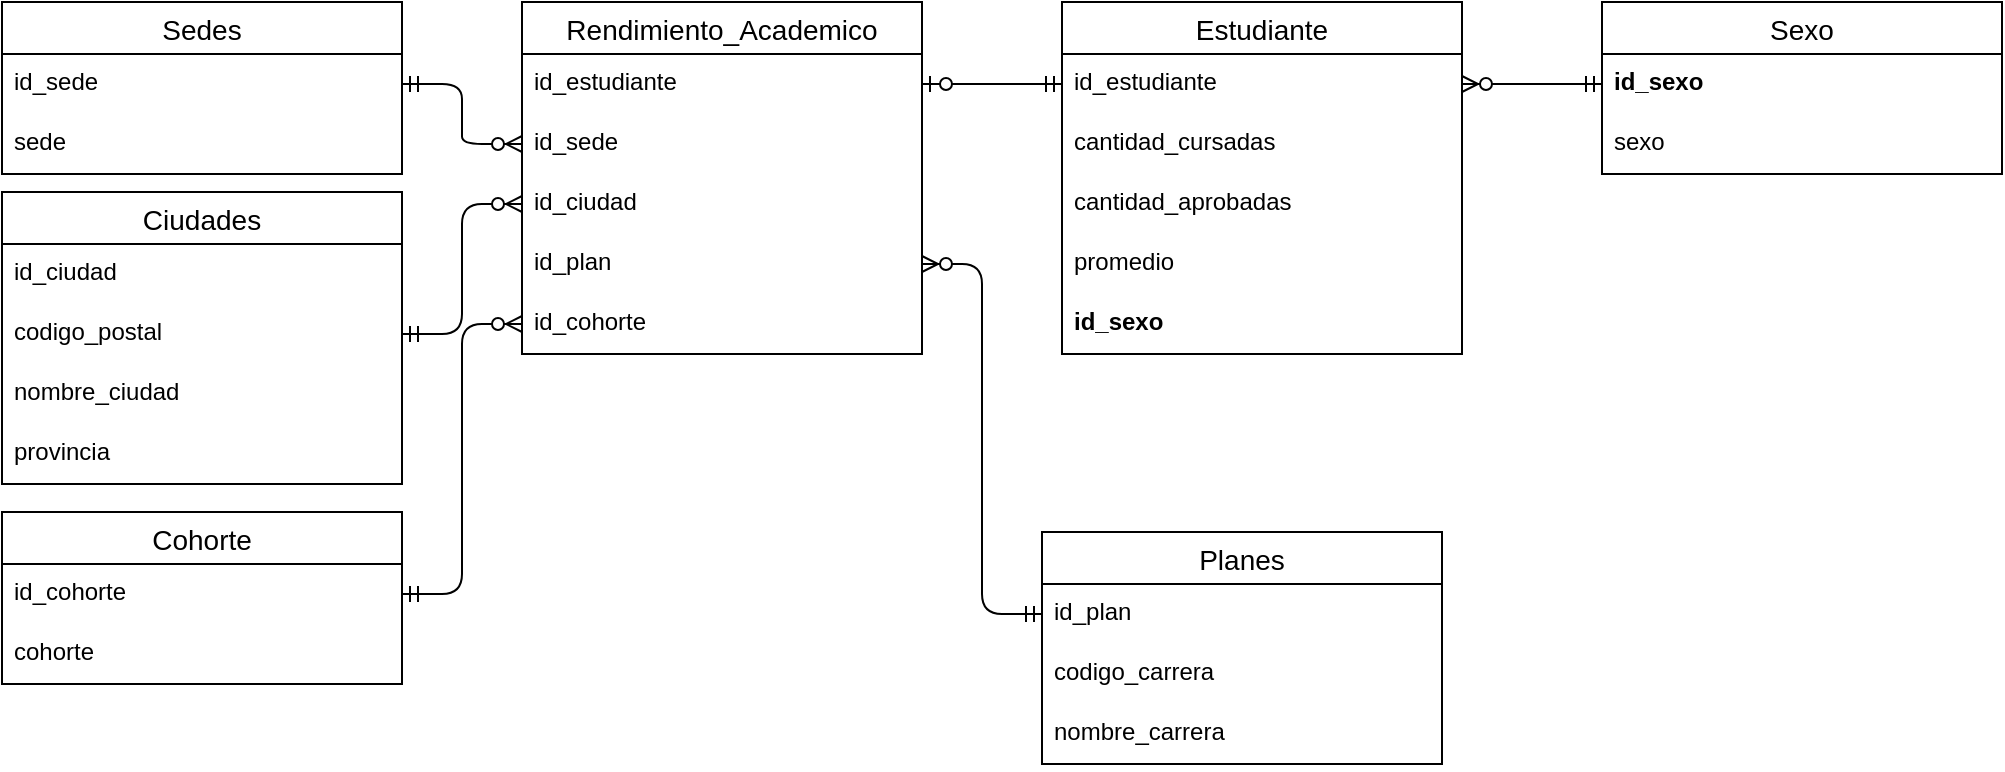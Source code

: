 <mxfile version="14.6.13" type="device"><diagram id="qwOob_VBD-5ZM6bWSNNE" name="Page-1"><mxGraphModel dx="1052" dy="504" grid="1" gridSize="10" guides="1" tooltips="1" connect="1" arrows="1" fold="1" page="1" pageScale="1" pageWidth="850" pageHeight="1100" math="0" shadow="0"><root><mxCell id="0"/><mxCell id="1" parent="0"/><mxCell id="sg59zcdy1zqv-no-iNmx-1" value="Rendimiento_Academico" style="swimlane;fontStyle=0;childLayout=stackLayout;horizontal=1;startSize=26;horizontalStack=0;resizeParent=1;resizeParentMax=0;resizeLast=0;collapsible=1;marginBottom=0;align=center;fontSize=14;" vertex="1" parent="1"><mxGeometry x="280" y="95" width="200" height="176" as="geometry"/></mxCell><mxCell id="sg59zcdy1zqv-no-iNmx-2" value="id_estudiante" style="text;strokeColor=none;fillColor=none;spacingLeft=4;spacingRight=4;overflow=hidden;rotatable=0;points=[[0,0.5],[1,0.5]];portConstraint=eastwest;fontSize=12;" vertex="1" parent="sg59zcdy1zqv-no-iNmx-1"><mxGeometry y="26" width="200" height="30" as="geometry"/></mxCell><mxCell id="sg59zcdy1zqv-no-iNmx-4" value="id_sede" style="text;strokeColor=none;fillColor=none;spacingLeft=4;spacingRight=4;overflow=hidden;rotatable=0;points=[[0,0.5],[1,0.5]];portConstraint=eastwest;fontSize=12;" vertex="1" parent="sg59zcdy1zqv-no-iNmx-1"><mxGeometry y="56" width="200" height="30" as="geometry"/></mxCell><mxCell id="sg59zcdy1zqv-no-iNmx-28" value="id_ciudad" style="text;strokeColor=none;fillColor=none;spacingLeft=4;spacingRight=4;overflow=hidden;rotatable=0;points=[[0,0.5],[1,0.5]];portConstraint=eastwest;fontSize=12;" vertex="1" parent="sg59zcdy1zqv-no-iNmx-1"><mxGeometry y="86" width="200" height="30" as="geometry"/></mxCell><mxCell id="sg59zcdy1zqv-no-iNmx-3" value="id_plan" style="text;strokeColor=none;fillColor=none;spacingLeft=4;spacingRight=4;overflow=hidden;rotatable=0;points=[[0,0.5],[1,0.5]];portConstraint=eastwest;fontSize=12;" vertex="1" parent="sg59zcdy1zqv-no-iNmx-1"><mxGeometry y="116" width="200" height="30" as="geometry"/></mxCell><mxCell id="sg59zcdy1zqv-no-iNmx-29" value="id_cohorte" style="text;strokeColor=none;fillColor=none;spacingLeft=4;spacingRight=4;overflow=hidden;rotatable=0;points=[[0,0.5],[1,0.5]];portConstraint=eastwest;fontSize=12;" vertex="1" parent="sg59zcdy1zqv-no-iNmx-1"><mxGeometry y="146" width="200" height="30" as="geometry"/></mxCell><mxCell id="sg59zcdy1zqv-no-iNmx-5" value="Sedes" style="swimlane;fontStyle=0;childLayout=stackLayout;horizontal=1;startSize=26;horizontalStack=0;resizeParent=1;resizeParentMax=0;resizeLast=0;collapsible=1;marginBottom=0;align=center;fontSize=14;" vertex="1" parent="1"><mxGeometry x="20" y="95" width="200" height="86" as="geometry"/></mxCell><mxCell id="sg59zcdy1zqv-no-iNmx-6" value="id_sede" style="text;strokeColor=none;fillColor=none;spacingLeft=4;spacingRight=4;overflow=hidden;rotatable=0;points=[[0,0.5],[1,0.5]];portConstraint=eastwest;fontSize=12;" vertex="1" parent="sg59zcdy1zqv-no-iNmx-5"><mxGeometry y="26" width="200" height="30" as="geometry"/></mxCell><mxCell id="sg59zcdy1zqv-no-iNmx-7" value="sede" style="text;strokeColor=none;fillColor=none;spacingLeft=4;spacingRight=4;overflow=hidden;rotatable=0;points=[[0,0.5],[1,0.5]];portConstraint=eastwest;fontSize=12;" vertex="1" parent="sg59zcdy1zqv-no-iNmx-5"><mxGeometry y="56" width="200" height="30" as="geometry"/></mxCell><mxCell id="sg59zcdy1zqv-no-iNmx-9" value="Ciudades" style="swimlane;fontStyle=0;childLayout=stackLayout;horizontal=1;startSize=26;horizontalStack=0;resizeParent=1;resizeParentMax=0;resizeLast=0;collapsible=1;marginBottom=0;align=center;fontSize=14;" vertex="1" parent="1"><mxGeometry x="20" y="190" width="200" height="146" as="geometry"/></mxCell><mxCell id="sg59zcdy1zqv-no-iNmx-10" value="id_ciudad" style="text;strokeColor=none;fillColor=none;spacingLeft=4;spacingRight=4;overflow=hidden;rotatable=0;points=[[0,0.5],[1,0.5]];portConstraint=eastwest;fontSize=12;" vertex="1" parent="sg59zcdy1zqv-no-iNmx-9"><mxGeometry y="26" width="200" height="30" as="geometry"/></mxCell><mxCell id="sg59zcdy1zqv-no-iNmx-11" value="codigo_postal" style="text;strokeColor=none;fillColor=none;spacingLeft=4;spacingRight=4;overflow=hidden;rotatable=0;points=[[0,0.5],[1,0.5]];portConstraint=eastwest;fontSize=12;" vertex="1" parent="sg59zcdy1zqv-no-iNmx-9"><mxGeometry y="56" width="200" height="30" as="geometry"/></mxCell><mxCell id="sg59zcdy1zqv-no-iNmx-12" value="nombre_ciudad" style="text;strokeColor=none;fillColor=none;spacingLeft=4;spacingRight=4;overflow=hidden;rotatable=0;points=[[0,0.5],[1,0.5]];portConstraint=eastwest;fontSize=12;" vertex="1" parent="sg59zcdy1zqv-no-iNmx-9"><mxGeometry y="86" width="200" height="30" as="geometry"/></mxCell><mxCell id="sg59zcdy1zqv-no-iNmx-25" value="provincia" style="text;strokeColor=none;fillColor=none;spacingLeft=4;spacingRight=4;overflow=hidden;rotatable=0;points=[[0,0.5],[1,0.5]];portConstraint=eastwest;fontSize=12;" vertex="1" parent="sg59zcdy1zqv-no-iNmx-9"><mxGeometry y="116" width="200" height="30" as="geometry"/></mxCell><mxCell id="sg59zcdy1zqv-no-iNmx-13" value="Planes" style="swimlane;fontStyle=0;childLayout=stackLayout;horizontal=1;startSize=26;horizontalStack=0;resizeParent=1;resizeParentMax=0;resizeLast=0;collapsible=1;marginBottom=0;align=center;fontSize=14;" vertex="1" parent="1"><mxGeometry x="540" y="360" width="200" height="116" as="geometry"/></mxCell><mxCell id="sg59zcdy1zqv-no-iNmx-14" value="id_plan" style="text;strokeColor=none;fillColor=none;spacingLeft=4;spacingRight=4;overflow=hidden;rotatable=0;points=[[0,0.5],[1,0.5]];portConstraint=eastwest;fontSize=12;" vertex="1" parent="sg59zcdy1zqv-no-iNmx-13"><mxGeometry y="26" width="200" height="30" as="geometry"/></mxCell><mxCell id="sg59zcdy1zqv-no-iNmx-15" value="codigo_carrera" style="text;strokeColor=none;fillColor=none;spacingLeft=4;spacingRight=4;overflow=hidden;rotatable=0;points=[[0,0.5],[1,0.5]];portConstraint=eastwest;fontSize=12;" vertex="1" parent="sg59zcdy1zqv-no-iNmx-13"><mxGeometry y="56" width="200" height="30" as="geometry"/></mxCell><mxCell id="sg59zcdy1zqv-no-iNmx-16" value="nombre_carrera" style="text;strokeColor=none;fillColor=none;spacingLeft=4;spacingRight=4;overflow=hidden;rotatable=0;points=[[0,0.5],[1,0.5]];portConstraint=eastwest;fontSize=12;" vertex="1" parent="sg59zcdy1zqv-no-iNmx-13"><mxGeometry y="86" width="200" height="30" as="geometry"/></mxCell><mxCell id="sg59zcdy1zqv-no-iNmx-17" value="Estudiante" style="swimlane;fontStyle=0;childLayout=stackLayout;horizontal=1;startSize=26;horizontalStack=0;resizeParent=1;resizeParentMax=0;resizeLast=0;collapsible=1;marginBottom=0;align=center;fontSize=14;" vertex="1" parent="1"><mxGeometry x="550" y="95" width="200" height="176" as="geometry"/></mxCell><mxCell id="sg59zcdy1zqv-no-iNmx-18" value="id_estudiante" style="text;strokeColor=none;fillColor=none;spacingLeft=4;spacingRight=4;overflow=hidden;rotatable=0;points=[[0,0.5],[1,0.5]];portConstraint=eastwest;fontSize=12;" vertex="1" parent="sg59zcdy1zqv-no-iNmx-17"><mxGeometry y="26" width="200" height="30" as="geometry"/></mxCell><mxCell id="sg59zcdy1zqv-no-iNmx-19" value="cantidad_cursadas" style="text;strokeColor=none;fillColor=none;spacingLeft=4;spacingRight=4;overflow=hidden;rotatable=0;points=[[0,0.5],[1,0.5]];portConstraint=eastwest;fontSize=12;" vertex="1" parent="sg59zcdy1zqv-no-iNmx-17"><mxGeometry y="56" width="200" height="30" as="geometry"/></mxCell><mxCell id="sg59zcdy1zqv-no-iNmx-20" value="cantidad_aprobadas" style="text;strokeColor=none;fillColor=none;spacingLeft=4;spacingRight=4;overflow=hidden;rotatable=0;points=[[0,0.5],[1,0.5]];portConstraint=eastwest;fontSize=12;" vertex="1" parent="sg59zcdy1zqv-no-iNmx-17"><mxGeometry y="86" width="200" height="30" as="geometry"/></mxCell><mxCell id="sg59zcdy1zqv-no-iNmx-26" value="promedio" style="text;strokeColor=none;fillColor=none;spacingLeft=4;spacingRight=4;overflow=hidden;rotatable=0;points=[[0,0.5],[1,0.5]];portConstraint=eastwest;fontSize=12;" vertex="1" parent="sg59zcdy1zqv-no-iNmx-17"><mxGeometry y="116" width="200" height="30" as="geometry"/></mxCell><mxCell id="sg59zcdy1zqv-no-iNmx-27" value="id_sexo" style="text;strokeColor=none;fillColor=none;spacingLeft=4;spacingRight=4;overflow=hidden;rotatable=0;points=[[0,0.5],[1,0.5]];portConstraint=eastwest;fontSize=12;fontStyle=1" vertex="1" parent="sg59zcdy1zqv-no-iNmx-17"><mxGeometry y="146" width="200" height="30" as="geometry"/></mxCell><mxCell id="sg59zcdy1zqv-no-iNmx-21" value="Sexo" style="swimlane;fontStyle=0;childLayout=stackLayout;horizontal=1;startSize=26;horizontalStack=0;resizeParent=1;resizeParentMax=0;resizeLast=0;collapsible=1;marginBottom=0;align=center;fontSize=14;" vertex="1" parent="1"><mxGeometry x="820" y="95" width="200" height="86" as="geometry"/></mxCell><mxCell id="sg59zcdy1zqv-no-iNmx-22" value="id_sexo" style="text;strokeColor=none;fillColor=none;spacingLeft=4;spacingRight=4;overflow=hidden;rotatable=0;points=[[0,0.5],[1,0.5]];portConstraint=eastwest;fontSize=12;fontStyle=1" vertex="1" parent="sg59zcdy1zqv-no-iNmx-21"><mxGeometry y="26" width="200" height="30" as="geometry"/></mxCell><mxCell id="sg59zcdy1zqv-no-iNmx-23" value="sexo" style="text;strokeColor=none;fillColor=none;spacingLeft=4;spacingRight=4;overflow=hidden;rotatable=0;points=[[0,0.5],[1,0.5]];portConstraint=eastwest;fontSize=12;" vertex="1" parent="sg59zcdy1zqv-no-iNmx-21"><mxGeometry y="56" width="200" height="30" as="geometry"/></mxCell><mxCell id="sg59zcdy1zqv-no-iNmx-30" value="Cohorte" style="swimlane;fontStyle=0;childLayout=stackLayout;horizontal=1;startSize=26;horizontalStack=0;resizeParent=1;resizeParentMax=0;resizeLast=0;collapsible=1;marginBottom=0;align=center;fontSize=14;" vertex="1" parent="1"><mxGeometry x="20" y="350" width="200" height="86" as="geometry"/></mxCell><mxCell id="sg59zcdy1zqv-no-iNmx-31" value="id_cohorte" style="text;strokeColor=none;fillColor=none;spacingLeft=4;spacingRight=4;overflow=hidden;rotatable=0;points=[[0,0.5],[1,0.5]];portConstraint=eastwest;fontSize=12;" vertex="1" parent="sg59zcdy1zqv-no-iNmx-30"><mxGeometry y="26" width="200" height="30" as="geometry"/></mxCell><mxCell id="sg59zcdy1zqv-no-iNmx-32" value="cohorte" style="text;strokeColor=none;fillColor=none;spacingLeft=4;spacingRight=4;overflow=hidden;rotatable=0;points=[[0,0.5],[1,0.5]];portConstraint=eastwest;fontSize=12;" vertex="1" parent="sg59zcdy1zqv-no-iNmx-30"><mxGeometry y="56" width="200" height="30" as="geometry"/></mxCell><mxCell id="sg59zcdy1zqv-no-iNmx-38" value="" style="edgeStyle=entityRelationEdgeStyle;fontSize=12;html=1;endArrow=ERzeroToMany;startArrow=ERmandOne;exitX=1;exitY=0.5;exitDx=0;exitDy=0;entryX=0;entryY=0.5;entryDx=0;entryDy=0;" edge="1" parent="1" source="sg59zcdy1zqv-no-iNmx-6" target="sg59zcdy1zqv-no-iNmx-4"><mxGeometry width="100" height="100" relative="1" as="geometry"><mxPoint x="60" y="610" as="sourcePoint"/><mxPoint x="160" y="510" as="targetPoint"/></mxGeometry></mxCell><mxCell id="sg59zcdy1zqv-no-iNmx-39" value="" style="edgeStyle=entityRelationEdgeStyle;fontSize=12;html=1;endArrow=ERzeroToMany;startArrow=ERmandOne;exitX=1;exitY=0.5;exitDx=0;exitDy=0;entryX=0;entryY=0.5;entryDx=0;entryDy=0;" edge="1" parent="1" source="sg59zcdy1zqv-no-iNmx-11" target="sg59zcdy1zqv-no-iNmx-28"><mxGeometry width="100" height="100" relative="1" as="geometry"><mxPoint x="220" y="146" as="sourcePoint"/><mxPoint x="290" y="206" as="targetPoint"/></mxGeometry></mxCell><mxCell id="sg59zcdy1zqv-no-iNmx-41" value="" style="edgeStyle=entityRelationEdgeStyle;fontSize=12;html=1;endArrow=ERzeroToMany;startArrow=ERmandOne;exitX=0;exitY=0.5;exitDx=0;exitDy=0;entryX=1;entryY=0.5;entryDx=0;entryDy=0;" edge="1" parent="1" source="sg59zcdy1zqv-no-iNmx-14" target="sg59zcdy1zqv-no-iNmx-3"><mxGeometry width="100" height="100" relative="1" as="geometry"><mxPoint x="150" y="291" as="sourcePoint"/><mxPoint x="290" y="206" as="targetPoint"/></mxGeometry></mxCell><mxCell id="sg59zcdy1zqv-no-iNmx-42" value="" style="edgeStyle=entityRelationEdgeStyle;fontSize=12;html=1;endArrow=ERzeroToMany;startArrow=ERmandOne;exitX=1;exitY=0.5;exitDx=0;exitDy=0;entryX=0;entryY=0.5;entryDx=0;entryDy=0;" edge="1" parent="1" source="sg59zcdy1zqv-no-iNmx-31" target="sg59zcdy1zqv-no-iNmx-29"><mxGeometry width="100" height="100" relative="1" as="geometry"><mxPoint x="230" y="421" as="sourcePoint"/><mxPoint x="290" y="236" as="targetPoint"/></mxGeometry></mxCell><mxCell id="sg59zcdy1zqv-no-iNmx-45" value="" style="edgeStyle=entityRelationEdgeStyle;fontSize=12;html=1;endArrow=ERzeroToOne;startArrow=ERmandOne;exitX=0;exitY=0.5;exitDx=0;exitDy=0;entryX=1;entryY=0.5;entryDx=0;entryDy=0;" edge="1" parent="1" source="sg59zcdy1zqv-no-iNmx-18" target="sg59zcdy1zqv-no-iNmx-2"><mxGeometry width="100" height="100" relative="1" as="geometry"><mxPoint x="360" y="450" as="sourcePoint"/><mxPoint x="460" y="350" as="targetPoint"/></mxGeometry></mxCell><mxCell id="sg59zcdy1zqv-no-iNmx-46" value="" style="edgeStyle=entityRelationEdgeStyle;fontSize=12;html=1;endArrow=ERzeroToMany;startArrow=ERmandOne;exitX=0;exitY=0.5;exitDx=0;exitDy=0;entryX=1;entryY=0.5;entryDx=0;entryDy=0;" edge="1" parent="1" source="sg59zcdy1zqv-no-iNmx-22" target="sg59zcdy1zqv-no-iNmx-18"><mxGeometry width="100" height="100" relative="1" as="geometry"><mxPoint x="550" y="411" as="sourcePoint"/><mxPoint x="490" y="236" as="targetPoint"/></mxGeometry></mxCell></root></mxGraphModel></diagram></mxfile>